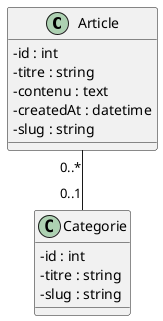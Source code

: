 @startuml
skinparam classAttributeIconSize 0

class Article {
    - id : int
    - titre : string
    - contenu : text
    - createdAt : datetime
    - slug : string
}

class Categorie {
    -id : int
    - titre : string
    - slug : string
}

Article "0..*" -- "0..1" Categorie

@enduml